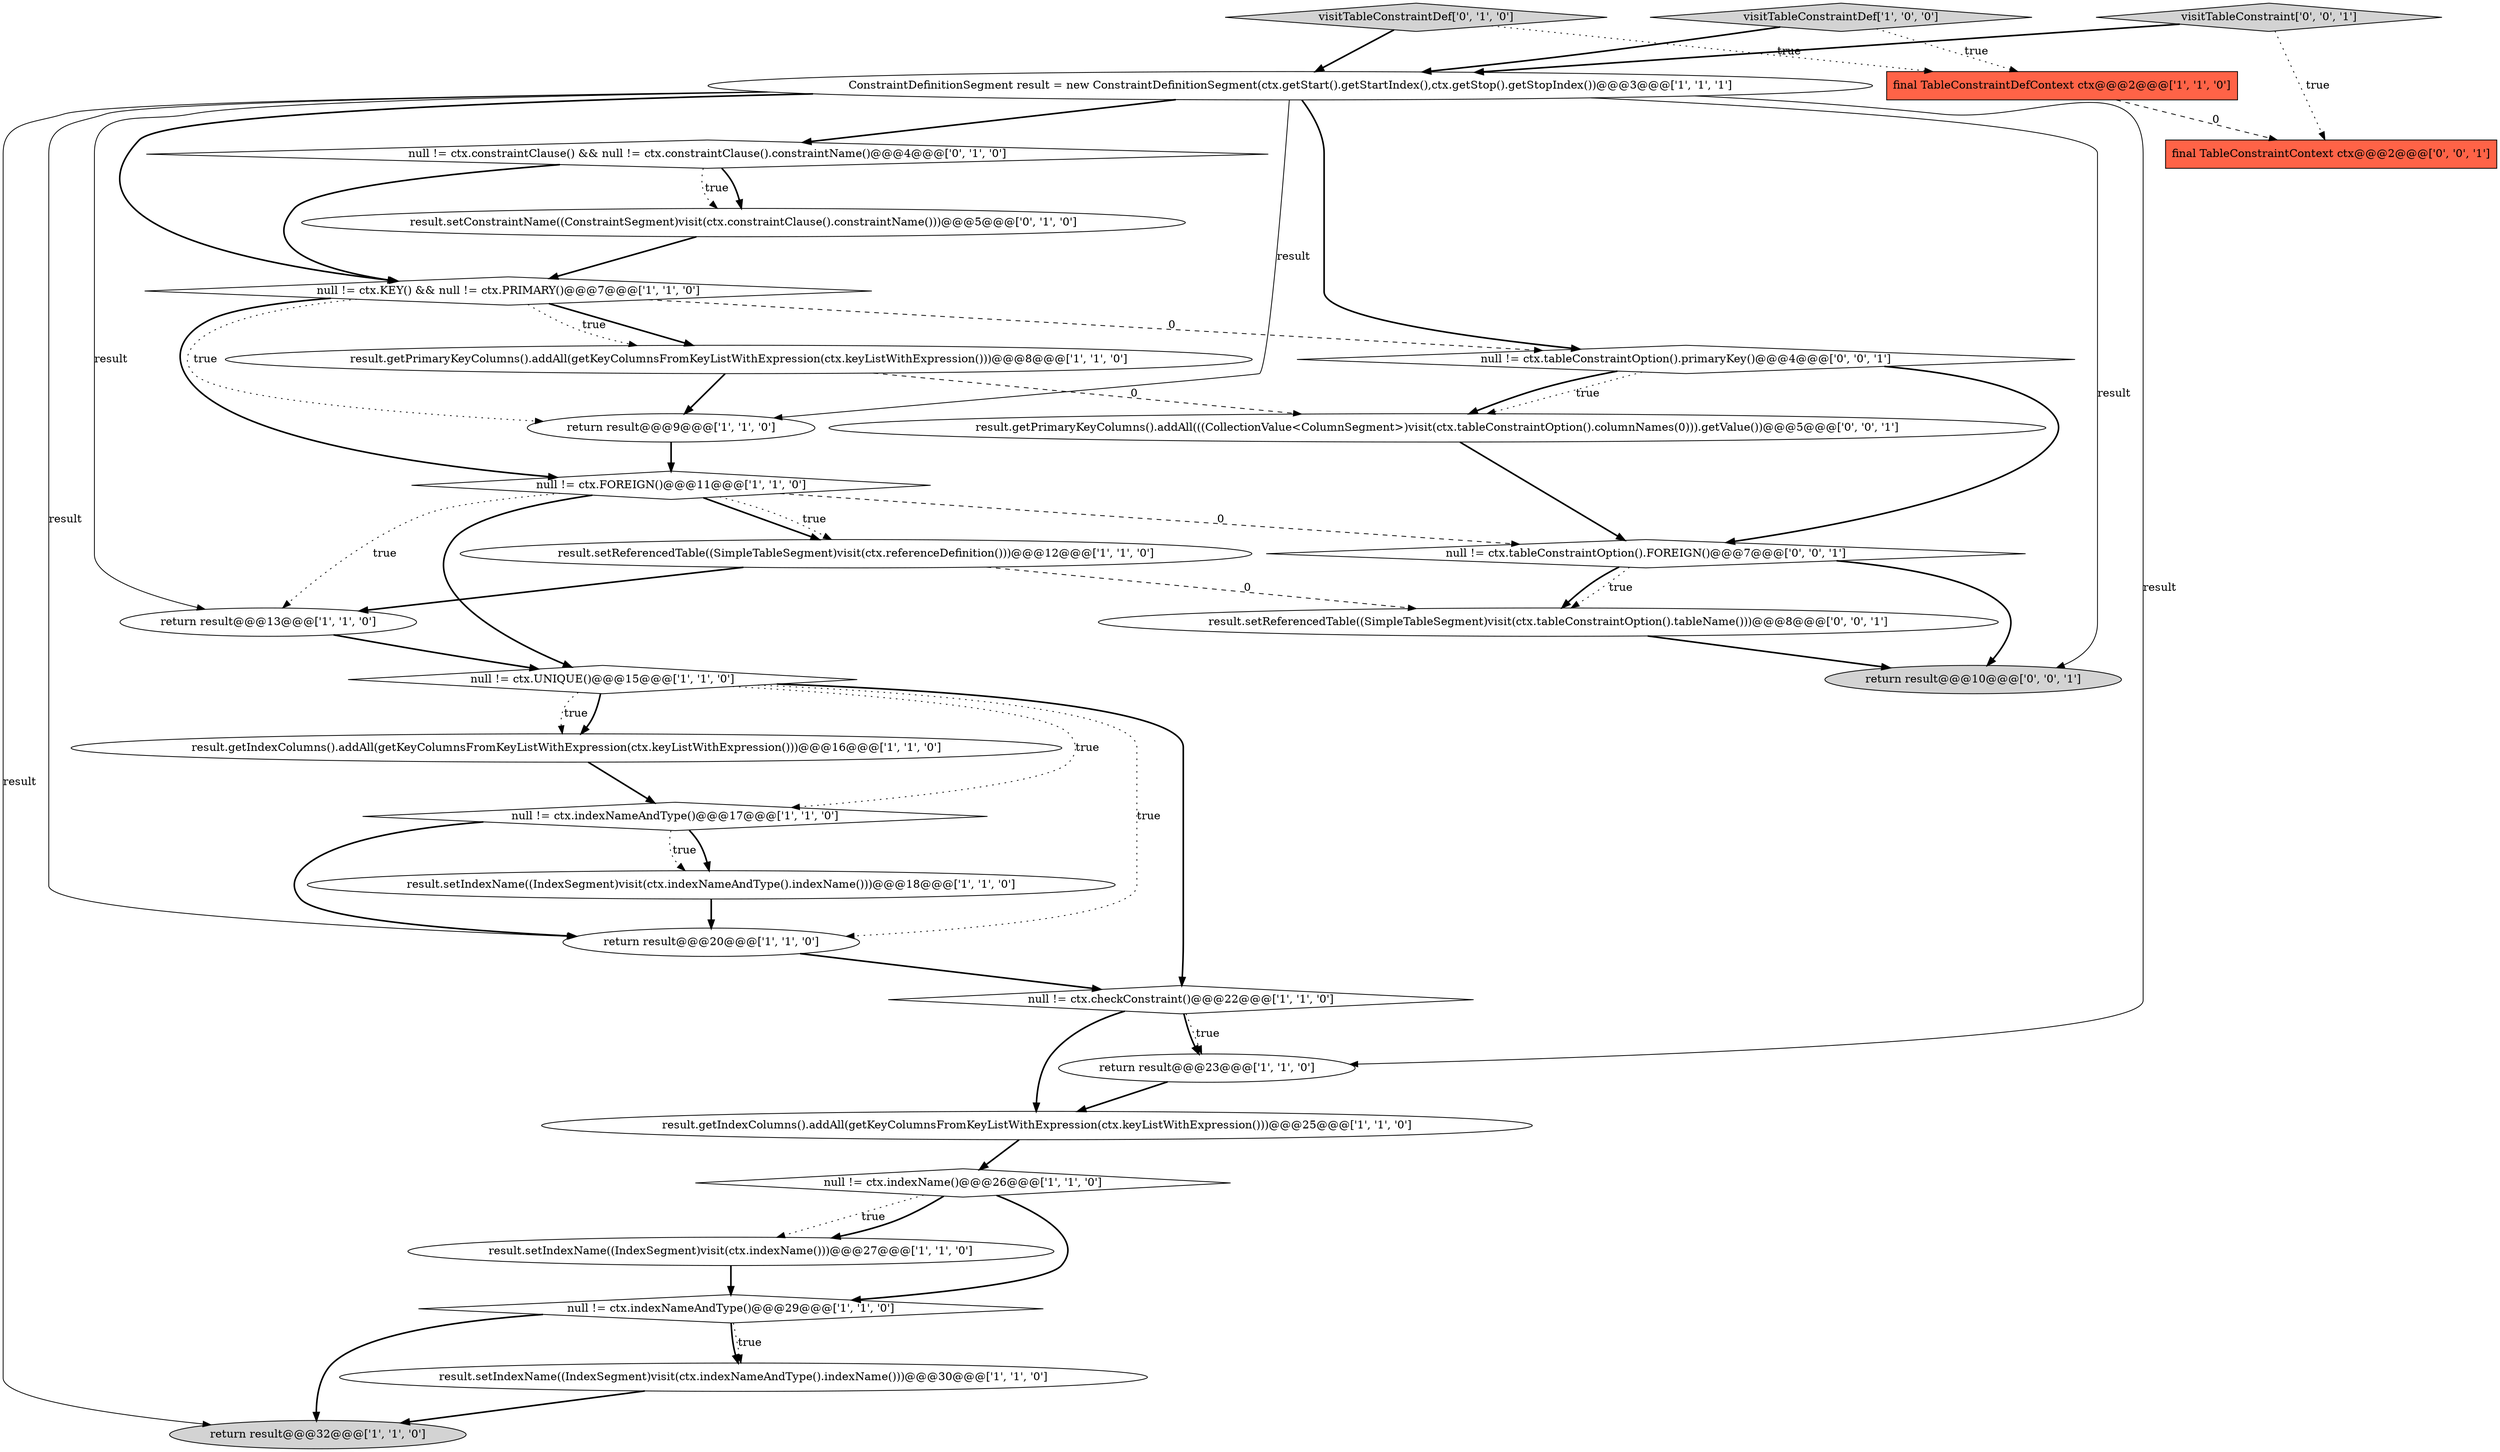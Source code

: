 digraph {
16 [style = filled, label = "visitTableConstraintDef['1', '0', '0']", fillcolor = lightgray, shape = diamond image = "AAA0AAABBB1BBB"];
24 [style = filled, label = "result.setConstraintName((ConstraintSegment)visit(ctx.constraintClause().constraintName()))@@@5@@@['0', '1', '0']", fillcolor = white, shape = ellipse image = "AAA1AAABBB2BBB"];
31 [style = filled, label = "visitTableConstraint['0', '0', '1']", fillcolor = lightgray, shape = diamond image = "AAA0AAABBB3BBB"];
21 [style = filled, label = "result.setIndexName((IndexSegment)visit(ctx.indexName()))@@@27@@@['1', '1', '0']", fillcolor = white, shape = ellipse image = "AAA0AAABBB1BBB"];
13 [style = filled, label = "null != ctx.indexName()@@@26@@@['1', '1', '0']", fillcolor = white, shape = diamond image = "AAA0AAABBB1BBB"];
1 [style = filled, label = "return result@@@13@@@['1', '1', '0']", fillcolor = white, shape = ellipse image = "AAA0AAABBB1BBB"];
8 [style = filled, label = "return result@@@9@@@['1', '1', '0']", fillcolor = white, shape = ellipse image = "AAA0AAABBB1BBB"];
27 [style = filled, label = "result.setReferencedTable((SimpleTableSegment)visit(ctx.tableConstraintOption().tableName()))@@@8@@@['0', '0', '1']", fillcolor = white, shape = ellipse image = "AAA0AAABBB3BBB"];
28 [style = filled, label = "result.getPrimaryKeyColumns().addAll(((CollectionValue<ColumnSegment>)visit(ctx.tableConstraintOption().columnNames(0))).getValue())@@@5@@@['0', '0', '1']", fillcolor = white, shape = ellipse image = "AAA0AAABBB3BBB"];
9 [style = filled, label = "result.getIndexColumns().addAll(getKeyColumnsFromKeyListWithExpression(ctx.keyListWithExpression()))@@@16@@@['1', '1', '0']", fillcolor = white, shape = ellipse image = "AAA0AAABBB1BBB"];
18 [style = filled, label = "null != ctx.checkConstraint()@@@22@@@['1', '1', '0']", fillcolor = white, shape = diamond image = "AAA0AAABBB1BBB"];
12 [style = filled, label = "final TableConstraintDefContext ctx@@@2@@@['1', '1', '0']", fillcolor = tomato, shape = box image = "AAA0AAABBB1BBB"];
23 [style = filled, label = "visitTableConstraintDef['0', '1', '0']", fillcolor = lightgray, shape = diamond image = "AAA0AAABBB2BBB"];
3 [style = filled, label = "result.getIndexColumns().addAll(getKeyColumnsFromKeyListWithExpression(ctx.keyListWithExpression()))@@@25@@@['1', '1', '0']", fillcolor = white, shape = ellipse image = "AAA0AAABBB1BBB"];
22 [style = filled, label = "null != ctx.constraintClause() && null != ctx.constraintClause().constraintName()@@@4@@@['0', '1', '0']", fillcolor = white, shape = diamond image = "AAA1AAABBB2BBB"];
25 [style = filled, label = "null != ctx.tableConstraintOption().primaryKey()@@@4@@@['0', '0', '1']", fillcolor = white, shape = diamond image = "AAA0AAABBB3BBB"];
26 [style = filled, label = "null != ctx.tableConstraintOption().FOREIGN()@@@7@@@['0', '0', '1']", fillcolor = white, shape = diamond image = "AAA0AAABBB3BBB"];
6 [style = filled, label = "result.setIndexName((IndexSegment)visit(ctx.indexNameAndType().indexName()))@@@18@@@['1', '1', '0']", fillcolor = white, shape = ellipse image = "AAA0AAABBB1BBB"];
14 [style = filled, label = "result.getPrimaryKeyColumns().addAll(getKeyColumnsFromKeyListWithExpression(ctx.keyListWithExpression()))@@@8@@@['1', '1', '0']", fillcolor = white, shape = ellipse image = "AAA0AAABBB1BBB"];
20 [style = filled, label = "null != ctx.KEY() && null != ctx.PRIMARY()@@@7@@@['1', '1', '0']", fillcolor = white, shape = diamond image = "AAA0AAABBB1BBB"];
17 [style = filled, label = "return result@@@32@@@['1', '1', '0']", fillcolor = lightgray, shape = ellipse image = "AAA0AAABBB1BBB"];
10 [style = filled, label = "return result@@@23@@@['1', '1', '0']", fillcolor = white, shape = ellipse image = "AAA0AAABBB1BBB"];
2 [style = filled, label = "result.setIndexName((IndexSegment)visit(ctx.indexNameAndType().indexName()))@@@30@@@['1', '1', '0']", fillcolor = white, shape = ellipse image = "AAA0AAABBB1BBB"];
0 [style = filled, label = "null != ctx.indexNameAndType()@@@29@@@['1', '1', '0']", fillcolor = white, shape = diamond image = "AAA0AAABBB1BBB"];
4 [style = filled, label = "return result@@@20@@@['1', '1', '0']", fillcolor = white, shape = ellipse image = "AAA0AAABBB1BBB"];
29 [style = filled, label = "final TableConstraintContext ctx@@@2@@@['0', '0', '1']", fillcolor = tomato, shape = box image = "AAA0AAABBB3BBB"];
15 [style = filled, label = "null != ctx.UNIQUE()@@@15@@@['1', '1', '0']", fillcolor = white, shape = diamond image = "AAA0AAABBB1BBB"];
30 [style = filled, label = "return result@@@10@@@['0', '0', '1']", fillcolor = lightgray, shape = ellipse image = "AAA0AAABBB3BBB"];
5 [style = filled, label = "result.setReferencedTable((SimpleTableSegment)visit(ctx.referenceDefinition()))@@@12@@@['1', '1', '0']", fillcolor = white, shape = ellipse image = "AAA0AAABBB1BBB"];
7 [style = filled, label = "null != ctx.indexNameAndType()@@@17@@@['1', '1', '0']", fillcolor = white, shape = diamond image = "AAA0AAABBB1BBB"];
11 [style = filled, label = "ConstraintDefinitionSegment result = new ConstraintDefinitionSegment(ctx.getStart().getStartIndex(),ctx.getStop().getStopIndex())@@@3@@@['1', '1', '1']", fillcolor = white, shape = ellipse image = "AAA0AAABBB1BBB"];
19 [style = filled, label = "null != ctx.FOREIGN()@@@11@@@['1', '1', '0']", fillcolor = white, shape = diamond image = "AAA0AAABBB1BBB"];
0->2 [style = dotted, label="true"];
18->3 [style = bold, label=""];
11->25 [style = bold, label=""];
11->22 [style = bold, label=""];
13->21 [style = dotted, label="true"];
31->11 [style = bold, label=""];
11->20 [style = bold, label=""];
15->9 [style = bold, label=""];
6->4 [style = bold, label=""];
8->19 [style = bold, label=""];
19->5 [style = bold, label=""];
20->25 [style = dashed, label="0"];
15->18 [style = bold, label=""];
22->24 [style = bold, label=""];
13->0 [style = bold, label=""];
24->20 [style = bold, label=""];
11->30 [style = solid, label="result"];
5->1 [style = bold, label=""];
25->26 [style = bold, label=""];
28->26 [style = bold, label=""];
11->1 [style = solid, label="result"];
7->6 [style = bold, label=""];
19->15 [style = bold, label=""];
19->5 [style = dotted, label="true"];
23->11 [style = bold, label=""];
5->27 [style = dashed, label="0"];
22->20 [style = bold, label=""];
26->27 [style = bold, label=""];
3->13 [style = bold, label=""];
10->3 [style = bold, label=""];
2->17 [style = bold, label=""];
20->19 [style = bold, label=""];
11->4 [style = solid, label="result"];
15->4 [style = dotted, label="true"];
7->6 [style = dotted, label="true"];
25->28 [style = dotted, label="true"];
16->12 [style = dotted, label="true"];
25->28 [style = bold, label=""];
19->26 [style = dashed, label="0"];
22->24 [style = dotted, label="true"];
23->12 [style = dotted, label="true"];
7->4 [style = bold, label=""];
11->17 [style = solid, label="result"];
12->29 [style = dashed, label="0"];
18->10 [style = bold, label=""];
27->30 [style = bold, label=""];
14->8 [style = bold, label=""];
1->15 [style = bold, label=""];
0->17 [style = bold, label=""];
19->1 [style = dotted, label="true"];
31->29 [style = dotted, label="true"];
18->10 [style = dotted, label="true"];
14->28 [style = dashed, label="0"];
11->8 [style = solid, label="result"];
15->9 [style = dotted, label="true"];
15->7 [style = dotted, label="true"];
0->2 [style = bold, label=""];
20->8 [style = dotted, label="true"];
26->27 [style = dotted, label="true"];
21->0 [style = bold, label=""];
20->14 [style = bold, label=""];
26->30 [style = bold, label=""];
16->11 [style = bold, label=""];
11->10 [style = solid, label="result"];
4->18 [style = bold, label=""];
20->14 [style = dotted, label="true"];
13->21 [style = bold, label=""];
9->7 [style = bold, label=""];
}
